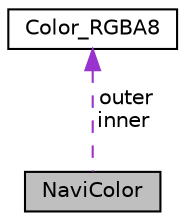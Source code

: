 digraph "NaviColor"
{
 // LATEX_PDF_SIZE
  edge [fontname="Helvetica",fontsize="10",labelfontname="Helvetica",labelfontsize="10"];
  node [fontname="Helvetica",fontsize="10",shape=record];
  Node1 [label="NaviColor",height=0.2,width=0.4,color="black", fillcolor="grey75", style="filled", fontcolor="black",tooltip=" "];
  Node2 -> Node1 [dir="back",color="darkorchid3",fontsize="10",style="dashed",label=" outer\ninner" ,fontname="Helvetica"];
  Node2 [label="Color_RGBA8",height=0.2,width=0.4,color="black", fillcolor="white", style="filled",URL="$de/d78/unionColor__RGBA8.html",tooltip=" "];
}
